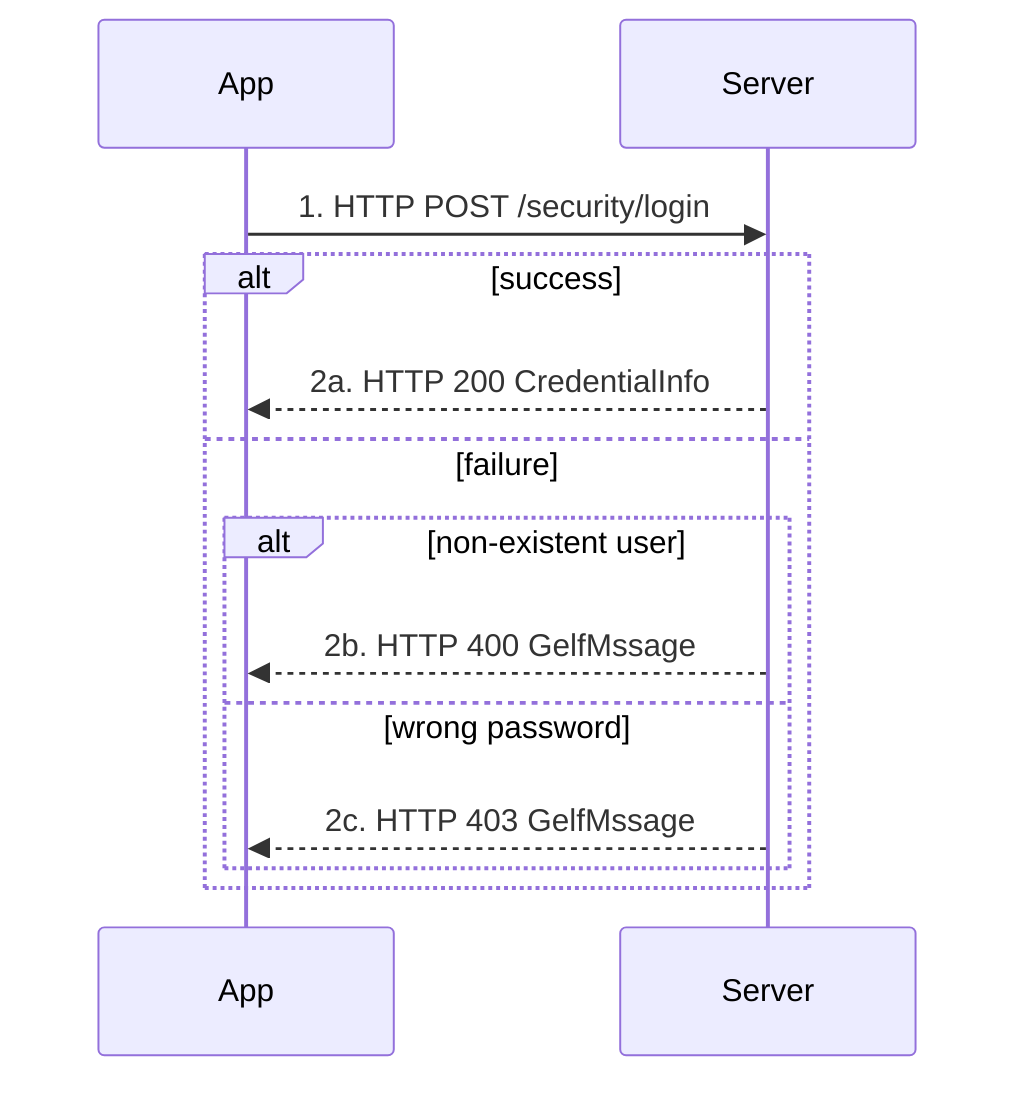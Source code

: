 %% Diagramma di sequenza
sequenceDiagram
    participant App
    participant Server
    App->>Server: 1. HTTP POST /security/login
    alt success
        Server-->>App: 2a. HTTP 200 CredentialInfo
    else failure
        alt non-existent user
            Server-->>App: 2b. HTTP 400 GelfMssage
        else wrong password
            Server-->>App: 2c. HTTP 403 GelfMssage
        end
    end